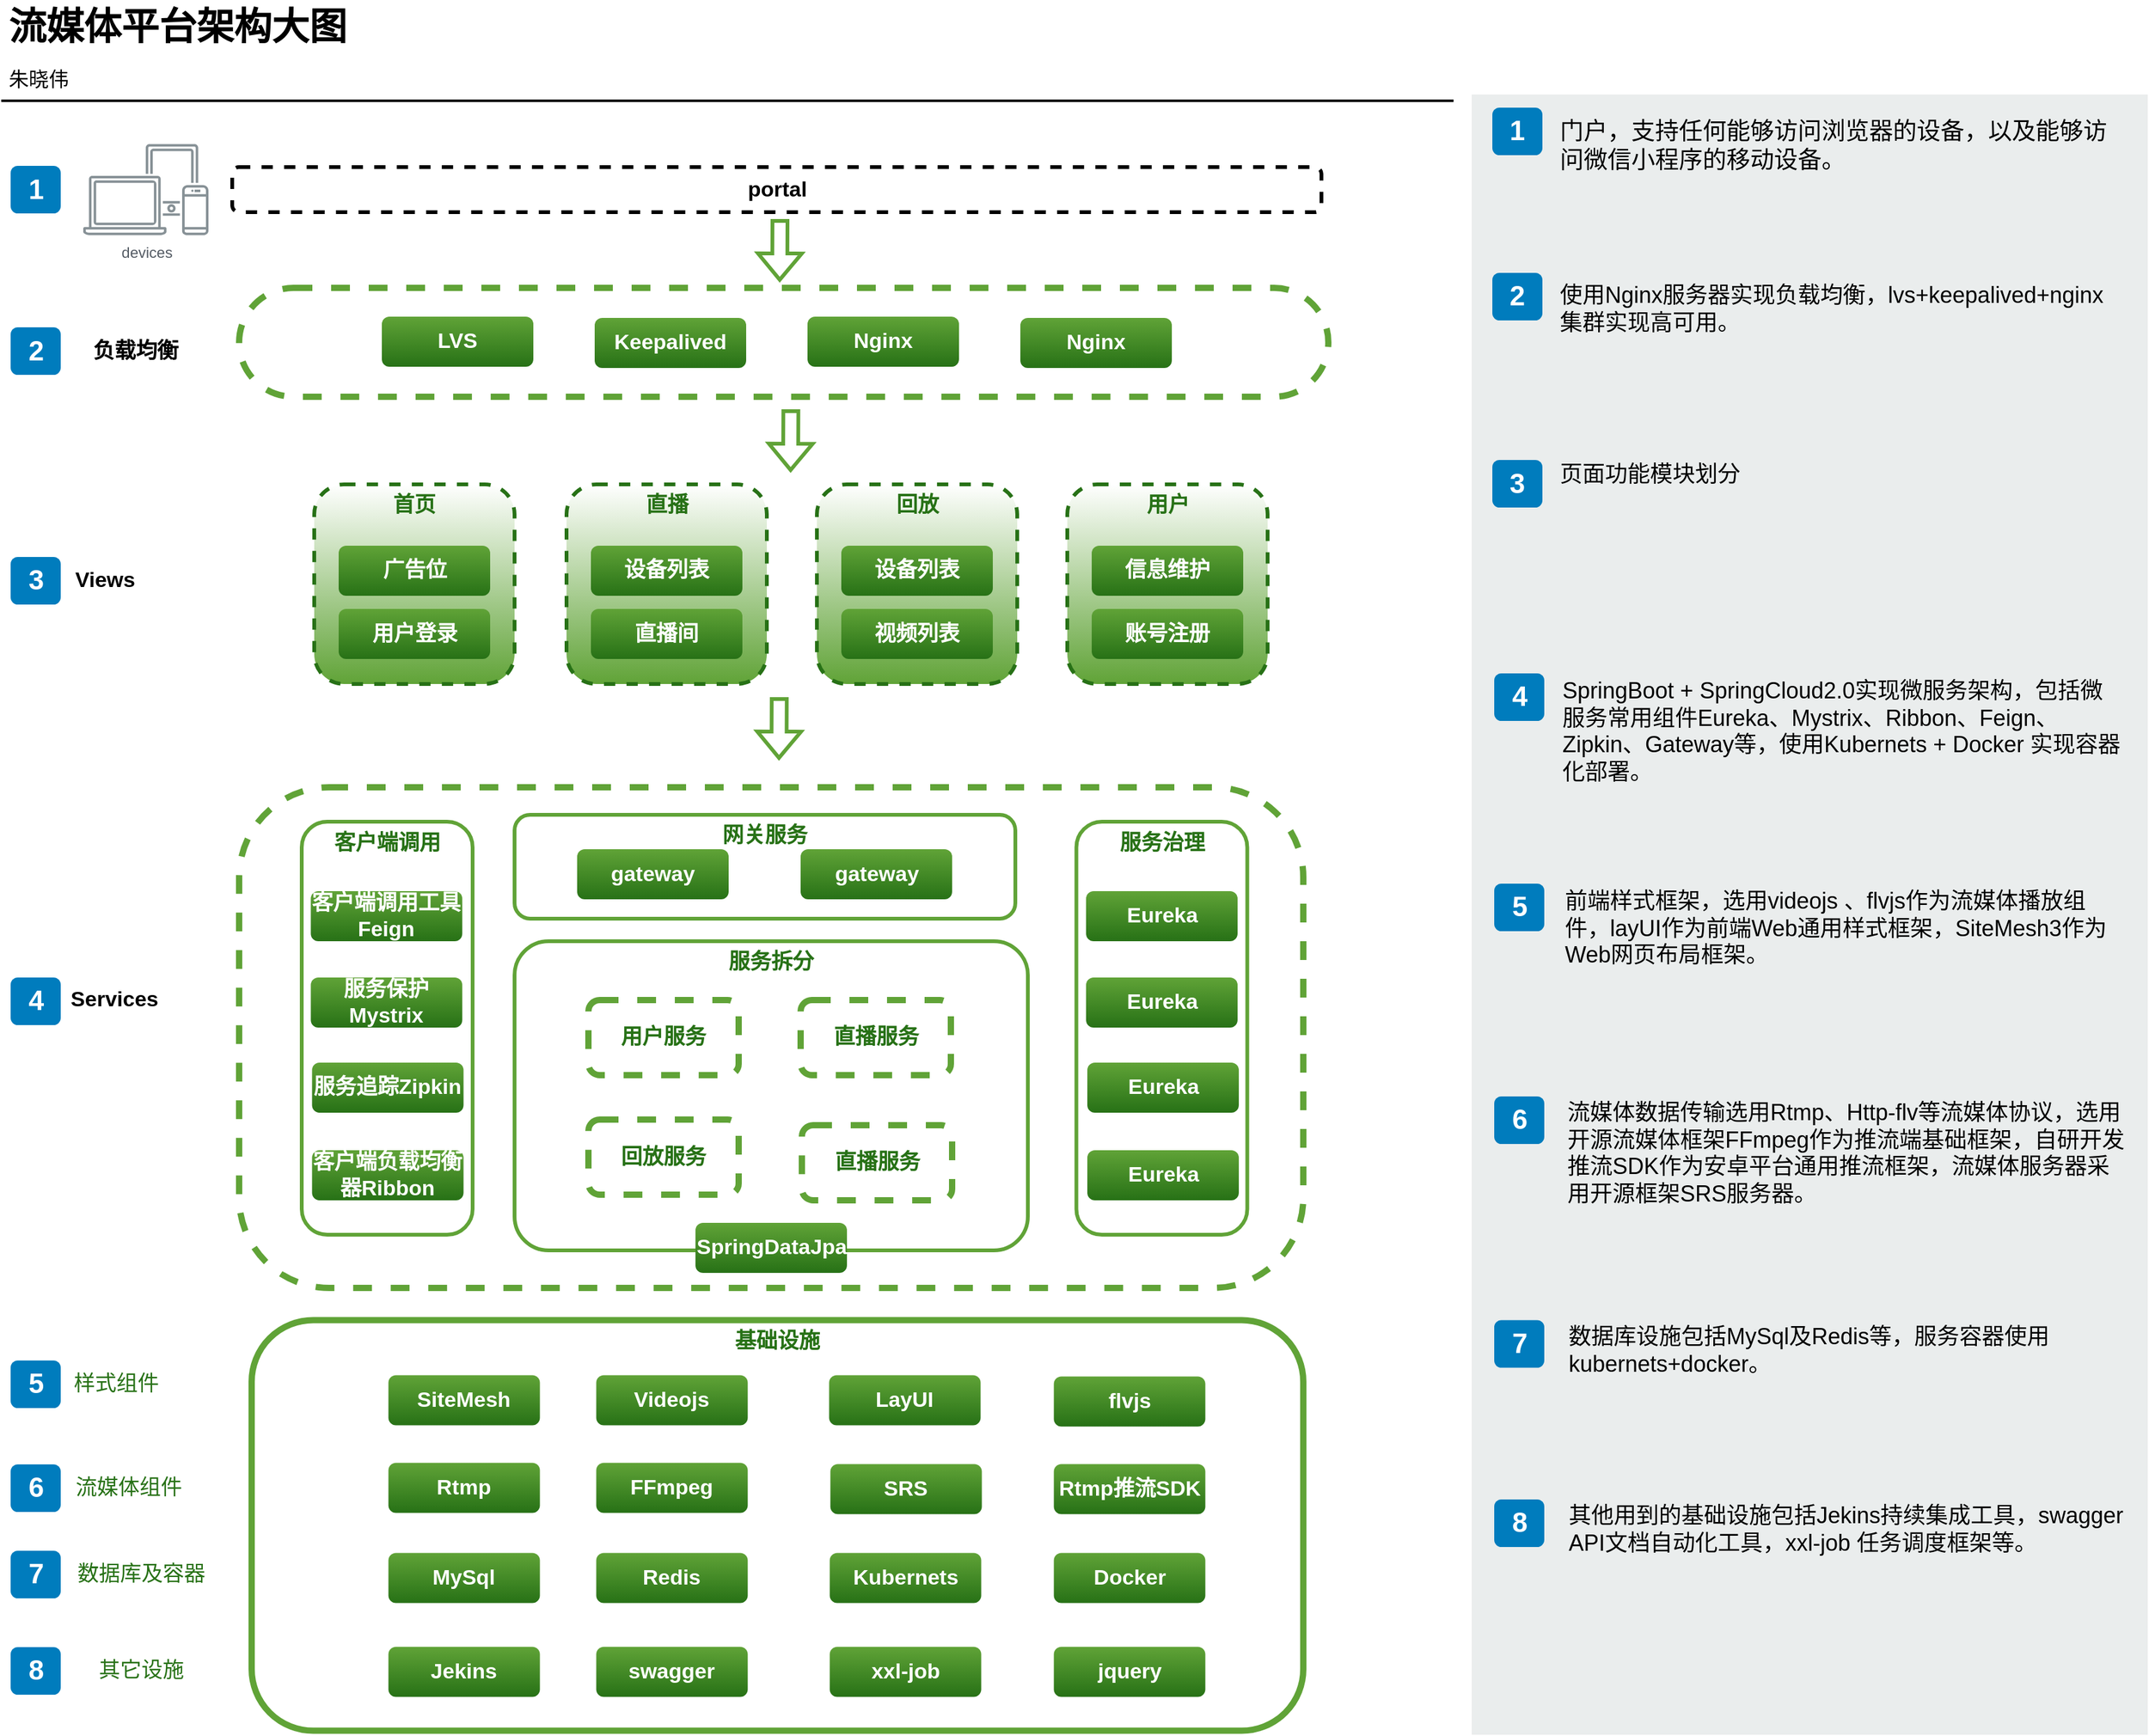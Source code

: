 <mxfile version="13.11.0" type="github">
  <diagram id="RvOlapnKrb3wd_bGB16z" name="Page-1">
    <mxGraphModel dx="2017" dy="-1983" grid="1" gridSize="10" guides="1" tooltips="1" connect="1" arrows="1" fold="1" page="1" pageScale="1" pageWidth="827" pageHeight="1169" math="0" shadow="0">
      <root>
        <mxCell id="0" />
        <mxCell id="1" parent="0" />
        <mxCell id="OIX_POswV1e51lXpxc2r-35" value="流媒体平台架构大图" style="text;html=1;resizable=0;points=[];autosize=1;align=left;verticalAlign=top;spacingTop=-4;fontSize=30;fontStyle=1" parent="1" vertex="1">
          <mxGeometry x="1274" y="4063.5" width="290" height="40" as="geometry" />
        </mxCell>
        <mxCell id="OIX_POswV1e51lXpxc2r-36" value="朱晓伟" style="text;html=1;resizable=0;points=[];autosize=1;align=left;verticalAlign=top;spacingTop=-4;fontSize=16;" parent="1" vertex="1">
          <mxGeometry x="1274" y="4113.5" width="60" height="20" as="geometry" />
        </mxCell>
        <mxCell id="OIX_POswV1e51lXpxc2r-38" value="" style="line;strokeWidth=2;html=1;fontSize=14;" parent="1" vertex="1">
          <mxGeometry x="1270" y="4138.5" width="1160" height="10" as="geometry" />
        </mxCell>
        <mxCell id="OIX_POswV1e51lXpxc2r-60" value="" style="rounded=0;whiteSpace=wrap;html=1;fillColor=#EAEDED;fontSize=22;fontColor=#FFFFFF;strokeColor=none;labelBackgroundColor=none;" parent="1" vertex="1">
          <mxGeometry x="2444.5" y="4138.5" width="540" height="1310.5" as="geometry" />
        </mxCell>
        <mxCell id="OIX_POswV1e51lXpxc2r-61" value="1" style="rounded=1;whiteSpace=wrap;html=1;fillColor=#007CBD;strokeColor=none;fontColor=#FFFFFF;fontStyle=1;fontSize=22;labelBackgroundColor=none;" parent="1" vertex="1">
          <mxGeometry x="2461" y="4149" width="40" height="38" as="geometry" />
        </mxCell>
        <mxCell id="OIX_POswV1e51lXpxc2r-62" value="2" style="rounded=1;whiteSpace=wrap;html=1;fillColor=#007CBD;strokeColor=none;fontColor=#FFFFFF;fontStyle=1;fontSize=22;labelBackgroundColor=none;" parent="1" vertex="1">
          <mxGeometry x="2461" y="4281" width="40" height="38" as="geometry" />
        </mxCell>
        <mxCell id="OIX_POswV1e51lXpxc2r-63" value="3" style="rounded=1;whiteSpace=wrap;html=1;fillColor=#007CBD;strokeColor=none;fontColor=#FFFFFF;fontStyle=1;fontSize=22;labelBackgroundColor=none;" parent="1" vertex="1">
          <mxGeometry x="2461" y="4430.5" width="40" height="38" as="geometry" />
        </mxCell>
        <mxCell id="OIX_POswV1e51lXpxc2r-64" value="4" style="rounded=1;whiteSpace=wrap;html=1;fillColor=#007CBD;strokeColor=none;fontColor=#FFFFFF;fontStyle=1;fontSize=22;labelBackgroundColor=none;" parent="1" vertex="1">
          <mxGeometry x="2462.5" y="4601" width="40" height="38" as="geometry" />
        </mxCell>
        <mxCell id="OIX_POswV1e51lXpxc2r-65" value="5" style="rounded=1;whiteSpace=wrap;html=1;fillColor=#007CBD;strokeColor=none;fontColor=#FFFFFF;fontStyle=1;fontSize=22;labelBackgroundColor=none;" parent="1" vertex="1">
          <mxGeometry x="2462.5" y="4769" width="40" height="38" as="geometry" />
        </mxCell>
        <mxCell id="OIX_POswV1e51lXpxc2r-66" value="6" style="rounded=1;whiteSpace=wrap;html=1;fillColor=#007CBD;strokeColor=none;fontColor=#FFFFFF;fontStyle=1;fontSize=22;labelBackgroundColor=none;" parent="1" vertex="1">
          <mxGeometry x="2462.5" y="4939" width="40" height="38" as="geometry" />
        </mxCell>
        <mxCell id="OIX_POswV1e51lXpxc2r-67" value="7" style="rounded=1;whiteSpace=wrap;html=1;fillColor=#007CBD;strokeColor=none;fontColor=#FFFFFF;fontStyle=1;fontSize=22;labelBackgroundColor=none;" parent="1" vertex="1">
          <mxGeometry x="2462.5" y="5117.75" width="40" height="38" as="geometry" />
        </mxCell>
        <mxCell id="OIX_POswV1e51lXpxc2r-70" value="&lt;span style=&quot;font-size: 19px&quot;&gt;门户，支持任何能够访问浏览器的设备，以及能够访问微信小程序的移动设备。&lt;/span&gt;" style="text;html=1;align=left;verticalAlign=top;spacingTop=-4;fontSize=19;labelBackgroundColor=none;whiteSpace=wrap;" parent="1" vertex="1">
          <mxGeometry x="2512.5" y="4153.5" width="449" height="113" as="geometry" />
        </mxCell>
        <mxCell id="OIX_POswV1e51lXpxc2r-71" value="&lt;span style=&quot;font-size: 18px&quot;&gt;使用Nginx服务器实现负载均衡，lvs+keepalived+nginx集群实现高可用。&lt;/span&gt;" style="text;html=1;align=left;verticalAlign=top;spacingTop=-4;fontSize=18;labelBackgroundColor=none;whiteSpace=wrap;" parent="1" vertex="1">
          <mxGeometry x="2513" y="4286" width="450" height="115" as="geometry" />
        </mxCell>
        <mxCell id="OIX_POswV1e51lXpxc2r-72" value="页面功能模块划分" style="text;html=1;align=left;verticalAlign=top;spacingTop=-4;fontSize=18;labelBackgroundColor=none;whiteSpace=wrap;" parent="1" vertex="1">
          <mxGeometry x="2513" y="4429" width="450" height="117" as="geometry" />
        </mxCell>
        <mxCell id="OIX_POswV1e51lXpxc2r-73" value="SpringBoot + SpringCloud2.0实现微服务架构，包括微服务常用组件Eureka、Mystrix、Ribbon、Feign、Zipkin、Gateway等，使用Kubernets + Docker 实现容器化部署。" style="text;html=1;align=left;verticalAlign=top;spacingTop=-4;fontSize=18;labelBackgroundColor=none;whiteSpace=wrap;" parent="1" vertex="1">
          <mxGeometry x="2514.5" y="4601.5" width="450" height="121" as="geometry" />
        </mxCell>
        <mxCell id="OIX_POswV1e51lXpxc2r-74" value="&lt;span style=&quot;font-size: 18px;&quot;&gt;前端样式框架，选用videojs 、flvjs作为流媒体播放组件，layUI作为前端Web通用样式框架，SiteMesh3作为Web网页布局框架。&lt;/span&gt;" style="text;html=1;align=left;verticalAlign=top;spacingTop=-4;fontSize=18;labelBackgroundColor=none;whiteSpace=wrap;" parent="1" vertex="1">
          <mxGeometry x="2517" y="4769.5" width="449" height="114" as="geometry" />
        </mxCell>
        <mxCell id="OIX_POswV1e51lXpxc2r-75" value="&lt;span style=&quot;font-size: 18px;&quot;&gt;流媒体数据传输选用Rtmp、Http-flv等流媒体协议，选用开源流媒体框架FFmpeg作为推流端基础框架，自研开发推流SDK作为安卓平台通用推流框架，流媒体服务器采用开源框架SRS服务器。&lt;/span&gt;" style="text;html=1;align=left;verticalAlign=top;spacingTop=-4;fontSize=18;labelBackgroundColor=none;whiteSpace=wrap;" parent="1" vertex="1">
          <mxGeometry x="2519" y="4939" width="450" height="118" as="geometry" />
        </mxCell>
        <mxCell id="OIX_POswV1e51lXpxc2r-76" value="&lt;span style=&quot;font-size: 18px;&quot;&gt;数据库设施包括MySql及Redis等，服务容器使用kubernets+docker。&lt;/span&gt;" style="text;html=1;align=left;verticalAlign=top;spacingTop=-4;fontSize=18;labelBackgroundColor=none;whiteSpace=wrap;" parent="1" vertex="1">
          <mxGeometry x="2519.5" y="5117.75" width="449" height="113" as="geometry" />
        </mxCell>
        <mxCell id="OIX_POswV1e51lXpxc2r-82" value="devices" style="outlineConnect=0;gradientColor=none;fontColor=#545B64;strokeColor=none;fillColor=#879196;dashed=0;verticalLabelPosition=bottom;verticalAlign=top;align=center;html=1;fontSize=12;fontStyle=0;aspect=fixed;shape=mxgraph.aws4.illustration_devices;pointerEvents=1" parent="1" vertex="1">
          <mxGeometry x="1335.5" y="4178" width="100" height="73" as="geometry" />
        </mxCell>
        <mxCell id="OIX_POswV1e51lXpxc2r-83" value="&lt;b&gt;portal&lt;/b&gt;" style="rounded=1;whiteSpace=wrap;html=1;fontSize=17;dashed=1;strokeWidth=3;" parent="1" vertex="1">
          <mxGeometry x="1454.5" y="4196.5" width="870" height="36" as="geometry" />
        </mxCell>
        <mxCell id="OIX_POswV1e51lXpxc2r-84" value="1" style="rounded=1;whiteSpace=wrap;html=1;fillColor=#007CBD;strokeColor=none;fontColor=#FFFFFF;fontStyle=1;fontSize=22;" parent="1" vertex="1">
          <mxGeometry x="1277.5" y="4195.5" width="40" height="38" as="geometry" />
        </mxCell>
        <mxCell id="OIX_POswV1e51lXpxc2r-122" value="2" style="rounded=1;whiteSpace=wrap;html=1;fillColor=#007CBD;strokeColor=none;fontColor=#FFFFFF;fontStyle=1;fontSize=22;" parent="1" vertex="1">
          <mxGeometry x="1277.5" y="4324.5" width="40" height="38" as="geometry" />
        </mxCell>
        <mxCell id="OIX_POswV1e51lXpxc2r-121" value="" style="shape=flexArrow;endArrow=classic;html=1;fontSize=17;fontColor=#277116;strokeColor=#60A337;strokeWidth=3;sketch=0;rounded=0;" parent="1" edge="1">
          <mxGeometry x="1625.5" y="4238" width="50" height="50" as="geometry">
            <mxPoint x="1892" y="4238" as="sourcePoint" />
            <mxPoint x="1891.808" y="4288" as="targetPoint" />
          </mxGeometry>
        </mxCell>
        <mxCell id="OIX_POswV1e51lXpxc2r-117" value="" style="rounded=1;whiteSpace=wrap;html=1;dashed=1;strokeWidth=5;fillColor=#FFFFFF;fontSize=17;fontColor=#277116;strokeColor=#60A337;arcSize=50;" parent="1" vertex="1">
          <mxGeometry x="1460" y="4293" width="870" height="87" as="geometry" />
        </mxCell>
        <mxCell id="OIX_POswV1e51lXpxc2r-81" value="&lt;font color=&quot;#ffffff&quot; style=&quot;font-size: 17px&quot;&gt;Nginx&lt;/font&gt;" style="rounded=1;whiteSpace=wrap;html=1;gradientColor=#277116;fillColor=#60A337;fontSize=17;strokeColor=none;fontStyle=1" parent="1" vertex="1">
          <mxGeometry x="1914" y="4316" width="121" height="40" as="geometry" />
        </mxCell>
        <mxCell id="OIX_POswV1e51lXpxc2r-94" value="&lt;font color=&quot;#ffffff&quot; style=&quot;font-size: 17px&quot;&gt;LVS&lt;/font&gt;" style="rounded=1;whiteSpace=wrap;html=1;gradientColor=#277116;fillColor=#60A337;fontSize=17;strokeColor=none;fontStyle=1" parent="1" vertex="1">
          <mxGeometry x="1574" y="4316" width="121" height="40" as="geometry" />
        </mxCell>
        <mxCell id="OIX_POswV1e51lXpxc2r-95" value="&lt;font color=&quot;#ffffff&quot;&gt;Keepalived&lt;/font&gt;" style="rounded=1;whiteSpace=wrap;html=1;gradientColor=#277116;fillColor=#60A337;fontSize=17;strokeColor=none;fontStyle=1" parent="1" vertex="1">
          <mxGeometry x="1744" y="4317" width="121" height="40" as="geometry" />
        </mxCell>
        <mxCell id="OIX_POswV1e51lXpxc2r-124" value="&lt;font color=&quot;#ffffff&quot; style=&quot;font-size: 17px&quot;&gt;Nginx&lt;/font&gt;" style="rounded=1;whiteSpace=wrap;html=1;gradientColor=#277116;fillColor=#60A337;fontSize=17;strokeColor=none;fontStyle=1" parent="1" vertex="1">
          <mxGeometry x="2084" y="4317" width="121" height="40" as="geometry" />
        </mxCell>
        <mxCell id="OIX_POswV1e51lXpxc2r-127" value="" style="shape=flexArrow;endArrow=classic;html=1;fontSize=17;fontColor=#277116;strokeColor=#60A337;strokeWidth=3;sketch=0;rounded=0;" parent="1" edge="1">
          <mxGeometry x="1634.2" y="4390" width="50" height="50" as="geometry">
            <mxPoint x="1900.7" y="4390" as="sourcePoint" />
            <mxPoint x="1900.508" y="4440" as="targetPoint" />
          </mxGeometry>
        </mxCell>
        <mxCell id="OIX_POswV1e51lXpxc2r-128" value="3" style="rounded=1;whiteSpace=wrap;html=1;fillColor=#007CBD;strokeColor=none;fontColor=#FFFFFF;fontStyle=1;fontSize=22;" parent="1" vertex="1">
          <mxGeometry x="1277.5" y="4508" width="40" height="38" as="geometry" />
        </mxCell>
        <mxCell id="OIX_POswV1e51lXpxc2r-129" value="&lt;font color=&quot;#000000&quot;&gt;Views&lt;/font&gt;" style="text;html=1;strokeColor=none;fillColor=none;align=center;verticalAlign=middle;whiteSpace=wrap;rounded=0;fontSize=17;fontColor=#277116;fontStyle=1" parent="1" vertex="1">
          <mxGeometry x="1332.75" y="4517" width="40" height="20" as="geometry" />
        </mxCell>
        <mxCell id="OIX_POswV1e51lXpxc2r-130" value="&lt;font color=&quot;#000000&quot;&gt;负载均衡&lt;/font&gt;" style="text;html=1;strokeColor=none;fillColor=none;align=center;verticalAlign=middle;whiteSpace=wrap;rounded=0;fontSize=17;fontColor=#277116;fontStyle=1" parent="1" vertex="1">
          <mxGeometry x="1335.5" y="4333.5" width="83" height="20" as="geometry" />
        </mxCell>
        <mxCell id="OIX_POswV1e51lXpxc2r-154" value="4" style="rounded=1;whiteSpace=wrap;html=1;fillColor=#007CBD;strokeColor=none;fontColor=#FFFFFF;fontStyle=1;fontSize=22;" parent="1" vertex="1">
          <mxGeometry x="1277.5" y="4844" width="40" height="38" as="geometry" />
        </mxCell>
        <mxCell id="OIX_POswV1e51lXpxc2r-155" value="&lt;font color=&quot;#000000&quot;&gt;Services&lt;/font&gt;" style="text;html=1;strokeColor=none;fillColor=none;align=center;verticalAlign=middle;whiteSpace=wrap;rounded=0;fontSize=17;fontColor=#277116;fontStyle=1" parent="1" vertex="1">
          <mxGeometry x="1332.75" y="4851.5" width="54.5" height="20" as="geometry" />
        </mxCell>
        <mxCell id="OIX_POswV1e51lXpxc2r-173" value="" style="group" parent="1" vertex="1" connectable="0">
          <mxGeometry x="1520" y="4450" width="761.5" height="159.5" as="geometry" />
        </mxCell>
        <mxCell id="OIX_POswV1e51lXpxc2r-141" value="" style="group" parent="OIX_POswV1e51lXpxc2r-173" vertex="1" connectable="0">
          <mxGeometry x="401.5" width="160" height="159.5" as="geometry" />
        </mxCell>
        <mxCell id="OIX_POswV1e51lXpxc2r-138" value="回放" style="rounded=1;whiteSpace=wrap;html=1;fontSize=17;strokeColor=#277116;strokeWidth=3;fontColor=#277116;fontStyle=1;dashed=1;fillColor=#FFFFFF;gradientColor=#60A337;verticalAlign=top;" parent="OIX_POswV1e51lXpxc2r-141" vertex="1">
          <mxGeometry width="160" height="159.5" as="geometry" />
        </mxCell>
        <mxCell id="OIX_POswV1e51lXpxc2r-139" value="&lt;font color=&quot;#ffffff&quot; style=&quot;font-size: 17px&quot;&gt;视频列表&lt;/font&gt;" style="rounded=1;whiteSpace=wrap;html=1;gradientColor=#277116;fillColor=#60A337;fontSize=17;strokeColor=none;fontStyle=1" parent="OIX_POswV1e51lXpxc2r-141" vertex="1">
          <mxGeometry x="19.5" y="99.5" width="121" height="40" as="geometry" />
        </mxCell>
        <mxCell id="OIX_POswV1e51lXpxc2r-140" value="&lt;font color=&quot;#ffffff&quot; style=&quot;font-size: 17px&quot;&gt;设备列表&lt;/font&gt;" style="rounded=1;whiteSpace=wrap;html=1;gradientColor=#277116;fillColor=#60A337;fontSize=17;strokeColor=none;fontStyle=1" parent="OIX_POswV1e51lXpxc2r-141" vertex="1">
          <mxGeometry x="19.5" y="49" width="121" height="40" as="geometry" />
        </mxCell>
        <mxCell id="OIX_POswV1e51lXpxc2r-142" value="" style="group" parent="OIX_POswV1e51lXpxc2r-173" vertex="1" connectable="0">
          <mxGeometry x="201.5" width="160" height="159.5" as="geometry" />
        </mxCell>
        <mxCell id="OIX_POswV1e51lXpxc2r-135" value="直播" style="rounded=1;whiteSpace=wrap;html=1;fontSize=17;strokeColor=#277116;strokeWidth=3;fontColor=#277116;fontStyle=1;dashed=1;fillColor=#FFFFFF;gradientColor=#60A337;verticalAlign=top;" parent="OIX_POswV1e51lXpxc2r-142" vertex="1">
          <mxGeometry width="160" height="159.5" as="geometry" />
        </mxCell>
        <mxCell id="OIX_POswV1e51lXpxc2r-136" value="&lt;font color=&quot;#ffffff&quot; style=&quot;font-size: 17px&quot;&gt;直播间&lt;/font&gt;" style="rounded=1;whiteSpace=wrap;html=1;gradientColor=#277116;fillColor=#60A337;fontSize=17;strokeColor=none;fontStyle=1" parent="OIX_POswV1e51lXpxc2r-142" vertex="1">
          <mxGeometry x="19.5" y="99.5" width="121" height="40" as="geometry" />
        </mxCell>
        <mxCell id="OIX_POswV1e51lXpxc2r-137" value="&lt;font color=&quot;#ffffff&quot; style=&quot;font-size: 17px&quot;&gt;设备列表&lt;/font&gt;" style="rounded=1;whiteSpace=wrap;html=1;gradientColor=#277116;fillColor=#60A337;fontSize=17;strokeColor=none;fontStyle=1" parent="OIX_POswV1e51lXpxc2r-142" vertex="1">
          <mxGeometry x="19.5" y="49" width="121" height="40" as="geometry" />
        </mxCell>
        <mxCell id="OIX_POswV1e51lXpxc2r-143" value="" style="group" parent="OIX_POswV1e51lXpxc2r-173" vertex="1" connectable="0">
          <mxGeometry width="160" height="159.5" as="geometry" />
        </mxCell>
        <mxCell id="OIX_POswV1e51lXpxc2r-132" value="首页" style="rounded=1;whiteSpace=wrap;html=1;fontSize=17;strokeColor=#277116;strokeWidth=3;fontColor=#277116;fontStyle=1;dashed=1;fillColor=#FFFFFF;gradientColor=#60A337;verticalAlign=top;" parent="OIX_POswV1e51lXpxc2r-143" vertex="1">
          <mxGeometry width="160" height="159.5" as="geometry" />
        </mxCell>
        <mxCell id="OIX_POswV1e51lXpxc2r-133" value="&lt;font color=&quot;#ffffff&quot; style=&quot;font-size: 17px&quot;&gt;用户登录&lt;/font&gt;" style="rounded=1;whiteSpace=wrap;html=1;gradientColor=#277116;fillColor=#60A337;fontSize=17;strokeColor=none;fontStyle=1" parent="OIX_POswV1e51lXpxc2r-143" vertex="1">
          <mxGeometry x="19.5" y="99.5" width="121" height="40" as="geometry" />
        </mxCell>
        <mxCell id="OIX_POswV1e51lXpxc2r-134" value="&lt;font color=&quot;#ffffff&quot; style=&quot;font-size: 17px&quot;&gt;广告位&lt;/font&gt;" style="rounded=1;whiteSpace=wrap;html=1;gradientColor=#277116;fillColor=#60A337;fontSize=17;strokeColor=none;fontStyle=1" parent="OIX_POswV1e51lXpxc2r-143" vertex="1">
          <mxGeometry x="19.5" y="49" width="121" height="40" as="geometry" />
        </mxCell>
        <mxCell id="OIX_POswV1e51lXpxc2r-144" value="" style="group" parent="OIX_POswV1e51lXpxc2r-173" vertex="1" connectable="0">
          <mxGeometry x="601.5" width="160" height="159.5" as="geometry" />
        </mxCell>
        <mxCell id="OIX_POswV1e51lXpxc2r-145" value="用户" style="rounded=1;whiteSpace=wrap;html=1;fontSize=17;strokeColor=#277116;strokeWidth=3;fontColor=#277116;fontStyle=1;dashed=1;fillColor=#FFFFFF;gradientColor=#60A337;verticalAlign=top;" parent="OIX_POswV1e51lXpxc2r-144" vertex="1">
          <mxGeometry width="160" height="159.5" as="geometry" />
        </mxCell>
        <mxCell id="OIX_POswV1e51lXpxc2r-146" value="&lt;font color=&quot;#ffffff&quot;&gt;账号注册&lt;/font&gt;" style="rounded=1;whiteSpace=wrap;html=1;gradientColor=#277116;fillColor=#60A337;fontSize=17;strokeColor=none;fontStyle=1" parent="OIX_POswV1e51lXpxc2r-144" vertex="1">
          <mxGeometry x="19.5" y="99.5" width="121" height="40" as="geometry" />
        </mxCell>
        <mxCell id="OIX_POswV1e51lXpxc2r-147" value="&lt;font color=&quot;#ffffff&quot; style=&quot;font-size: 17px&quot;&gt;信息维护&lt;/font&gt;" style="rounded=1;whiteSpace=wrap;html=1;gradientColor=#277116;fillColor=#60A337;fontSize=17;strokeColor=none;fontStyle=1" parent="OIX_POswV1e51lXpxc2r-144" vertex="1">
          <mxGeometry x="19.5" y="49" width="121" height="40" as="geometry" />
        </mxCell>
        <mxCell id="OIX_POswV1e51lXpxc2r-174" value="" style="shape=flexArrow;endArrow=classic;html=1;fontSize=17;fontColor=#277116;strokeColor=#60A337;strokeWidth=3;sketch=0;rounded=0;" parent="1" edge="1">
          <mxGeometry x="1624.91" y="4620" width="50" height="50" as="geometry">
            <mxPoint x="1891.41" y="4620" as="sourcePoint" />
            <mxPoint x="1891.218" y="4670" as="targetPoint" />
          </mxGeometry>
        </mxCell>
        <mxCell id="OIX_POswV1e51lXpxc2r-175" value="基础设施" style="rounded=1;whiteSpace=wrap;html=1;strokeColor=#60A337;strokeWidth=5;fillColor=#FFFFFF;gradientColor=none;fontSize=17;fontColor=#277116;verticalAlign=top;fontStyle=1" parent="1" vertex="1">
          <mxGeometry x="1470" y="5117.75" width="840" height="328" as="geometry" />
        </mxCell>
        <mxCell id="OIX_POswV1e51lXpxc2r-202" value="5" style="rounded=1;whiteSpace=wrap;html=1;fillColor=#007CBD;strokeColor=none;fontColor=#FFFFFF;fontStyle=1;fontSize=22;" parent="1" vertex="1">
          <mxGeometry x="1277.5" y="5150" width="40" height="38" as="geometry" />
        </mxCell>
        <mxCell id="OIX_POswV1e51lXpxc2r-203" value="6" style="rounded=1;whiteSpace=wrap;html=1;fillColor=#007CBD;strokeColor=none;fontColor=#FFFFFF;fontStyle=1;fontSize=22;" parent="1" vertex="1">
          <mxGeometry x="1277.5" y="5233" width="40" height="38" as="geometry" />
        </mxCell>
        <mxCell id="OIX_POswV1e51lXpxc2r-204" value="7" style="rounded=1;whiteSpace=wrap;html=1;fillColor=#007CBD;strokeColor=none;fontColor=#FFFFFF;fontStyle=1;fontSize=22;" parent="1" vertex="1">
          <mxGeometry x="1277.5" y="5302" width="40" height="38" as="geometry" />
        </mxCell>
        <mxCell id="OIX_POswV1e51lXpxc2r-205" value="样式组件" style="text;html=1;strokeColor=none;fillColor=none;align=center;verticalAlign=middle;whiteSpace=wrap;rounded=0;fontSize=17;fontColor=#277116;" parent="1" vertex="1">
          <mxGeometry x="1325.5" y="5159" width="72" height="20" as="geometry" />
        </mxCell>
        <mxCell id="OIX_POswV1e51lXpxc2r-206" value="流媒体组件" style="text;html=1;strokeColor=none;fillColor=none;align=center;verticalAlign=middle;whiteSpace=wrap;rounded=0;fontSize=17;fontColor=#277116;" parent="1" vertex="1">
          <mxGeometry x="1325.5" y="5242" width="92" height="20" as="geometry" />
        </mxCell>
        <mxCell id="OIX_POswV1e51lXpxc2r-207" value="数据库及容器" style="text;html=1;strokeColor=none;fillColor=none;align=center;verticalAlign=middle;whiteSpace=wrap;rounded=0;fontSize=17;fontColor=#277116;" parent="1" vertex="1">
          <mxGeometry x="1325.5" y="5311" width="112" height="20" as="geometry" />
        </mxCell>
        <mxCell id="OIX_POswV1e51lXpxc2r-108" value="&lt;font color=&quot;#ffffff&quot; style=&quot;font-size: 17px&quot;&gt;flvjs&lt;/font&gt;" style="rounded=1;whiteSpace=wrap;html=1;gradientColor=#277116;fillColor=#60A337;fontSize=17;strokeColor=none;fontStyle=1" parent="1" vertex="1">
          <mxGeometry x="2110.75" y="5162.75" width="121" height="40" as="geometry" />
        </mxCell>
        <mxCell id="OIX_POswV1e51lXpxc2r-107" value="&lt;font color=&quot;#ffffff&quot; style=&quot;font-size: 17px&quot;&gt;SRS&lt;/font&gt;" style="rounded=1;whiteSpace=wrap;html=1;gradientColor=#277116;fillColor=#60A337;fontSize=17;strokeColor=none;fontStyle=1" parent="1" vertex="1">
          <mxGeometry x="1932.25" y="5232.75" width="121" height="40" as="geometry" />
        </mxCell>
        <mxCell id="OIX_POswV1e51lXpxc2r-116" value="&lt;font color=&quot;#ffffff&quot; style=&quot;font-size: 17px&quot;&gt;Rtmp推流SDK&lt;/font&gt;" style="rounded=1;whiteSpace=wrap;html=1;gradientColor=#277116;fillColor=#60A337;fontSize=17;strokeColor=none;fontStyle=1" parent="1" vertex="1">
          <mxGeometry x="2110.75" y="5232.75" width="121" height="40" as="geometry" />
        </mxCell>
        <mxCell id="OIX_POswV1e51lXpxc2r-186" value="&lt;font color=&quot;#ffffff&quot; style=&quot;font-size: 17px&quot;&gt;SiteMesh&lt;/font&gt;" style="rounded=1;whiteSpace=wrap;html=1;gradientColor=#277116;fillColor=#60A337;fontSize=17;strokeColor=none;fontStyle=1" parent="1" vertex="1">
          <mxGeometry x="1579.25" y="5161.75" width="121" height="40" as="geometry" />
        </mxCell>
        <mxCell id="OIX_POswV1e51lXpxc2r-187" value="&lt;font color=&quot;#ffffff&quot; style=&quot;font-size: 17px&quot;&gt;Rtmp&lt;/font&gt;" style="rounded=1;whiteSpace=wrap;html=1;gradientColor=#277116;fillColor=#60A337;fontSize=17;strokeColor=none;fontStyle=1" parent="1" vertex="1">
          <mxGeometry x="1579.25" y="5231.75" width="121" height="40" as="geometry" />
        </mxCell>
        <mxCell id="OIX_POswV1e51lXpxc2r-188" value="&lt;font color=&quot;#ffffff&quot; style=&quot;font-size: 17px&quot;&gt;MySql&lt;/font&gt;" style="rounded=1;whiteSpace=wrap;html=1;gradientColor=#277116;fillColor=#60A337;fontSize=17;strokeColor=none;fontStyle=1" parent="1" vertex="1">
          <mxGeometry x="1579.25" y="5303.75" width="121" height="40" as="geometry" />
        </mxCell>
        <mxCell id="OIX_POswV1e51lXpxc2r-189" value="&lt;font color=&quot;#ffffff&quot; style=&quot;font-size: 17px&quot;&gt;Redis&lt;/font&gt;" style="rounded=1;whiteSpace=wrap;html=1;gradientColor=#277116;fillColor=#60A337;fontSize=17;strokeColor=none;fontStyle=1" parent="1" vertex="1">
          <mxGeometry x="1745.25" y="5303.75" width="121" height="40" as="geometry" />
        </mxCell>
        <mxCell id="OIX_POswV1e51lXpxc2r-190" value="&lt;font color=&quot;#ffffff&quot; style=&quot;font-size: 17px&quot;&gt;FFmpeg&lt;/font&gt;" style="rounded=1;whiteSpace=wrap;html=1;gradientColor=#277116;fillColor=#60A337;fontSize=17;strokeColor=none;fontStyle=1" parent="1" vertex="1">
          <mxGeometry x="1745.25" y="5231.75" width="121" height="40" as="geometry" />
        </mxCell>
        <mxCell id="OIX_POswV1e51lXpxc2r-191" value="&lt;font color=&quot;#ffffff&quot; style=&quot;font-size: 17px&quot;&gt;Videojs&lt;/font&gt;" style="rounded=1;whiteSpace=wrap;html=1;gradientColor=#277116;fillColor=#60A337;fontSize=17;strokeColor=none;fontStyle=1" parent="1" vertex="1">
          <mxGeometry x="1745.25" y="5161.75" width="121" height="40" as="geometry" />
        </mxCell>
        <mxCell id="OIX_POswV1e51lXpxc2r-192" value="&lt;font color=&quot;#ffffff&quot; style=&quot;font-size: 17px&quot;&gt;LayUI&lt;/font&gt;" style="rounded=1;whiteSpace=wrap;html=1;gradientColor=#277116;fillColor=#60A337;fontSize=17;strokeColor=none;fontStyle=1" parent="1" vertex="1">
          <mxGeometry x="1931.25" y="5161.75" width="121" height="40" as="geometry" />
        </mxCell>
        <mxCell id="OIX_POswV1e51lXpxc2r-193" value="&lt;font color=&quot;#ffffff&quot; style=&quot;font-size: 17px&quot;&gt;Kubernets&lt;/font&gt;" style="rounded=1;whiteSpace=wrap;html=1;gradientColor=#277116;fillColor=#60A337;fontSize=17;strokeColor=none;fontStyle=1" parent="1" vertex="1">
          <mxGeometry x="1931.75" y="5303.75" width="121" height="40" as="geometry" />
        </mxCell>
        <mxCell id="OIX_POswV1e51lXpxc2r-194" value="&lt;font color=&quot;#ffffff&quot; style=&quot;font-size: 17px&quot;&gt;Docker&lt;/font&gt;" style="rounded=1;whiteSpace=wrap;html=1;gradientColor=#277116;fillColor=#60A337;fontSize=17;strokeColor=none;fontStyle=1" parent="1" vertex="1">
          <mxGeometry x="2110.75" y="5303.75" width="121" height="40" as="geometry" />
        </mxCell>
        <mxCell id="__yXxtB829XUX6g-KvOF-2" value="&lt;font color=&quot;#ffffff&quot; style=&quot;font-size: 17px&quot;&gt;Jekins&lt;/font&gt;" style="rounded=1;whiteSpace=wrap;html=1;gradientColor=#277116;fillColor=#60A337;fontSize=17;strokeColor=none;fontStyle=1" vertex="1" parent="1">
          <mxGeometry x="1579.25" y="5378.75" width="121" height="40" as="geometry" />
        </mxCell>
        <mxCell id="__yXxtB829XUX6g-KvOF-3" value="&lt;font color=&quot;#ffffff&quot; style=&quot;font-size: 17px&quot;&gt;swagger&lt;/font&gt;" style="rounded=1;whiteSpace=wrap;html=1;gradientColor=#277116;fillColor=#60A337;fontSize=17;strokeColor=none;fontStyle=1" vertex="1" parent="1">
          <mxGeometry x="1745.25" y="5378.75" width="121" height="40" as="geometry" />
        </mxCell>
        <mxCell id="__yXxtB829XUX6g-KvOF-4" value="&lt;font color=&quot;#ffffff&quot; style=&quot;font-size: 17px&quot;&gt;xxl-job&lt;/font&gt;" style="rounded=1;whiteSpace=wrap;html=1;gradientColor=#277116;fillColor=#60A337;fontSize=17;strokeColor=none;fontStyle=1" vertex="1" parent="1">
          <mxGeometry x="1931.75" y="5378.75" width="121" height="40" as="geometry" />
        </mxCell>
        <mxCell id="__yXxtB829XUX6g-KvOF-5" value="8" style="rounded=1;whiteSpace=wrap;html=1;fillColor=#007CBD;strokeColor=none;fontColor=#FFFFFF;fontStyle=1;fontSize=22;" vertex="1" parent="1">
          <mxGeometry x="1277.5" y="5379" width="40" height="38" as="geometry" />
        </mxCell>
        <mxCell id="__yXxtB829XUX6g-KvOF-6" value="其它设施" style="text;html=1;strokeColor=none;fillColor=none;align=center;verticalAlign=middle;whiteSpace=wrap;rounded=0;fontSize=17;fontColor=#277116;" vertex="1" parent="1">
          <mxGeometry x="1325.5" y="5388" width="112" height="20" as="geometry" />
        </mxCell>
        <mxCell id="__yXxtB829XUX6g-KvOF-7" value="&lt;span style=&quot;font-size: 18px&quot;&gt;其他用到的基础设施包括Jekins持续集成工具，swagger API文档自动化工具，xxl-job 任务调度框架等。&lt;/span&gt;" style="text;html=1;align=left;verticalAlign=top;spacingTop=-4;fontSize=18;labelBackgroundColor=none;whiteSpace=wrap;" vertex="1" parent="1">
          <mxGeometry x="2519.5" y="5261" width="449" height="113" as="geometry" />
        </mxCell>
        <mxCell id="__yXxtB829XUX6g-KvOF-8" value="8" style="rounded=1;whiteSpace=wrap;html=1;fillColor=#007CBD;strokeColor=none;fontColor=#FFFFFF;fontStyle=1;fontSize=22;labelBackgroundColor=none;" vertex="1" parent="1">
          <mxGeometry x="2462.5" y="5261" width="40" height="38" as="geometry" />
        </mxCell>
        <mxCell id="__yXxtB829XUX6g-KvOF-10" value="&lt;font color=&quot;#ffffff&quot; style=&quot;font-size: 17px&quot;&gt;jquery&lt;/font&gt;" style="rounded=1;whiteSpace=wrap;html=1;gradientColor=#277116;fillColor=#60A337;fontSize=17;strokeColor=none;fontStyle=1" vertex="1" parent="1">
          <mxGeometry x="2110.75" y="5378.75" width="121" height="40" as="geometry" />
        </mxCell>
        <mxCell id="OIX_POswV1e51lXpxc2r-149" value="" style="rounded=1;whiteSpace=wrap;html=1;dashed=1;strokeWidth=5;fillColor=#FFFFFF;fontSize=17;fontColor=#277116;strokeColor=#60A337;arcSize=18;" parent="1" vertex="1">
          <mxGeometry x="1460" y="4692" width="850" height="400" as="geometry" />
        </mxCell>
        <mxCell id="OIX_POswV1e51lXpxc2r-150" value="服务拆分" style="rounded=1;whiteSpace=wrap;html=1;strokeColor=#60A337;strokeWidth=3;fillColor=#FFFFFF;gradientColor=none;fontSize=17;fontColor=#277116;arcSize=11;fontStyle=1;verticalAlign=top;" parent="1" vertex="1">
          <mxGeometry x="1680" y="4815" width="410" height="247" as="geometry" />
        </mxCell>
        <mxCell id="OIX_POswV1e51lXpxc2r-152" value="&lt;b&gt;网关服务&lt;/b&gt;" style="rounded=1;whiteSpace=wrap;html=1;strokeColor=#60A337;strokeWidth=3;fillColor=#FFFFFF;gradientColor=none;fontSize=17;fontColor=#277116;verticalAlign=top;" parent="1" vertex="1">
          <mxGeometry x="1680" y="4714" width="400" height="83" as="geometry" />
        </mxCell>
        <mxCell id="OIX_POswV1e51lXpxc2r-102" value="&lt;font color=&quot;#ffffff&quot; style=&quot;font-size: 17px&quot;&gt;gateway&lt;/font&gt;" style="rounded=1;whiteSpace=wrap;html=1;gradientColor=#277116;fillColor=#60A337;fontSize=17;strokeColor=none;fontStyle=1" parent="1" vertex="1">
          <mxGeometry x="1730" y="4741.5" width="121" height="40" as="geometry" />
        </mxCell>
        <mxCell id="OIX_POswV1e51lXpxc2r-153" value="&lt;font color=&quot;#ffffff&quot; style=&quot;font-size: 17px&quot;&gt;gateway&lt;/font&gt;" style="rounded=1;whiteSpace=wrap;html=1;gradientColor=#277116;fillColor=#60A337;fontSize=17;strokeColor=none;fontStyle=1" parent="1" vertex="1">
          <mxGeometry x="1908.5" y="4741.5" width="121" height="40" as="geometry" />
        </mxCell>
        <mxCell id="OIX_POswV1e51lXpxc2r-156" value="&lt;b&gt;服务治理&lt;/b&gt;" style="rounded=1;whiteSpace=wrap;html=1;strokeColor=#60A337;strokeWidth=3;fillColor=#FFFFFF;gradientColor=none;fontSize=17;fontColor=#277116;verticalAlign=top;" parent="1" vertex="1">
          <mxGeometry x="2128.75" y="4719.5" width="136.5" height="330" as="geometry" />
        </mxCell>
        <mxCell id="OIX_POswV1e51lXpxc2r-99" value="&lt;font color=&quot;#ffffff&quot; style=&quot;font-size: 17px&quot;&gt;Eureka&lt;/font&gt;" style="rounded=1;whiteSpace=wrap;html=1;gradientColor=#277116;fillColor=#60A337;fontSize=17;strokeColor=none;fontStyle=1" parent="1" vertex="1">
          <mxGeometry x="2136.5" y="4775" width="121" height="40" as="geometry" />
        </mxCell>
        <mxCell id="OIX_POswV1e51lXpxc2r-157" value="&lt;font color=&quot;#ffffff&quot; style=&quot;font-size: 17px&quot;&gt;Eureka&lt;/font&gt;" style="rounded=1;whiteSpace=wrap;html=1;gradientColor=#277116;fillColor=#60A337;fontSize=17;strokeColor=none;fontStyle=1" parent="1" vertex="1">
          <mxGeometry x="2136.5" y="4844" width="121" height="40" as="geometry" />
        </mxCell>
        <mxCell id="OIX_POswV1e51lXpxc2r-158" value="&lt;font color=&quot;#ffffff&quot; style=&quot;font-size: 17px&quot;&gt;Eureka&lt;/font&gt;" style="rounded=1;whiteSpace=wrap;html=1;gradientColor=#277116;fillColor=#60A337;fontSize=17;strokeColor=none;fontStyle=1" parent="1" vertex="1">
          <mxGeometry x="2137.5" y="4912" width="121" height="40" as="geometry" />
        </mxCell>
        <mxCell id="OIX_POswV1e51lXpxc2r-159" value="&lt;font color=&quot;#ffffff&quot; style=&quot;font-size: 17px&quot;&gt;Eureka&lt;/font&gt;" style="rounded=1;whiteSpace=wrap;html=1;gradientColor=#277116;fillColor=#60A337;fontSize=17;strokeColor=none;fontStyle=1" parent="1" vertex="1">
          <mxGeometry x="2137.5" y="4982" width="121" height="40" as="geometry" />
        </mxCell>
        <mxCell id="OIX_POswV1e51lXpxc2r-160" value="&lt;b&gt;客户端调用&lt;/b&gt;" style="rounded=1;whiteSpace=wrap;html=1;strokeColor=#60A337;strokeWidth=3;fillColor=#FFFFFF;gradientColor=none;fontSize=17;fontColor=#277116;verticalAlign=top;" parent="1" vertex="1">
          <mxGeometry x="1510" y="4719.5" width="136.5" height="330" as="geometry" />
        </mxCell>
        <mxCell id="OIX_POswV1e51lXpxc2r-161" value="&lt;span style=&quot;color: rgb(255 , 255 , 255)&quot;&gt;客户端调用工具Feign&lt;/span&gt;" style="rounded=1;whiteSpace=wrap;html=1;gradientColor=#277116;fillColor=#60A337;fontSize=17;strokeColor=none;fontStyle=1" parent="1" vertex="1">
          <mxGeometry x="1517.25" y="4775" width="121" height="40" as="geometry" />
        </mxCell>
        <mxCell id="OIX_POswV1e51lXpxc2r-162" value="&lt;font color=&quot;#ffffff&quot;&gt;服务保护Mystrix&lt;/font&gt;" style="rounded=1;whiteSpace=wrap;html=1;gradientColor=#277116;fillColor=#60A337;fontSize=17;strokeColor=none;fontStyle=1" parent="1" vertex="1">
          <mxGeometry x="1517.25" y="4844" width="121" height="40" as="geometry" />
        </mxCell>
        <mxCell id="OIX_POswV1e51lXpxc2r-163" value="&lt;font color=&quot;#ffffff&quot;&gt;服务追踪Zipkin&lt;/font&gt;" style="rounded=1;whiteSpace=wrap;html=1;gradientColor=#277116;fillColor=#60A337;fontSize=17;strokeColor=none;fontStyle=1" parent="1" vertex="1">
          <mxGeometry x="1518.25" y="4912" width="121" height="40" as="geometry" />
        </mxCell>
        <mxCell id="OIX_POswV1e51lXpxc2r-164" value="&lt;font color=&quot;#ffffff&quot;&gt;客户端负载均衡器Ribbon&lt;/font&gt;" style="rounded=1;whiteSpace=wrap;html=1;gradientColor=#277116;fillColor=#60A337;fontSize=17;strokeColor=none;fontStyle=1" parent="1" vertex="1">
          <mxGeometry x="1518.25" y="4982" width="121" height="40" as="geometry" />
        </mxCell>
        <mxCell id="OIX_POswV1e51lXpxc2r-165" value="用户服务" style="rounded=1;whiteSpace=wrap;html=1;strokeColor=#60A337;strokeWidth=5;fillColor=#FFFFFF;gradientColor=none;fontSize=17;fontColor=#277116;dashed=1;fontStyle=1" parent="1" vertex="1">
          <mxGeometry x="1739" y="4862" width="120" height="60" as="geometry" />
        </mxCell>
        <mxCell id="OIX_POswV1e51lXpxc2r-169" value="直播服务" style="rounded=1;whiteSpace=wrap;html=1;strokeColor=#60A337;strokeWidth=5;fillColor=#FFFFFF;gradientColor=none;fontSize=17;fontColor=#277116;dashed=1;fontStyle=1" parent="1" vertex="1">
          <mxGeometry x="1908.5" y="4862" width="120" height="60" as="geometry" />
        </mxCell>
        <mxCell id="OIX_POswV1e51lXpxc2r-170" value="回放服务" style="rounded=1;whiteSpace=wrap;html=1;strokeColor=#60A337;strokeWidth=5;fillColor=#FFFFFF;gradientColor=none;fontSize=17;fontColor=#277116;dashed=1;fontStyle=1" parent="1" vertex="1">
          <mxGeometry x="1739" y="4957.5" width="120" height="60" as="geometry" />
        </mxCell>
        <mxCell id="OIX_POswV1e51lXpxc2r-171" value="直播服务" style="rounded=1;whiteSpace=wrap;html=1;strokeColor=#60A337;strokeWidth=5;fillColor=#FFFFFF;gradientColor=none;fontSize=17;fontColor=#277116;dashed=1;fontStyle=1" parent="1" vertex="1">
          <mxGeometry x="1909.5" y="4962" width="120" height="60" as="geometry" />
        </mxCell>
        <mxCell id="__yXxtB829XUX6g-KvOF-9" value="&lt;font color=&quot;#ffffff&quot; style=&quot;font-size: 17px&quot;&gt;SpringDataJpa&lt;/font&gt;" style="rounded=1;whiteSpace=wrap;html=1;gradientColor=#277116;fillColor=#60A337;fontSize=17;strokeColor=none;fontStyle=1" vertex="1" parent="1">
          <mxGeometry x="1824.5" y="5040" width="121" height="40" as="geometry" />
        </mxCell>
      </root>
    </mxGraphModel>
  </diagram>
</mxfile>
